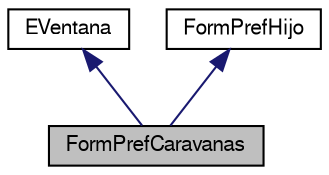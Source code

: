 digraph G
{
  bgcolor="transparent";
  edge [fontname="FreeSans",fontsize=10,labelfontname="FreeSans",labelfontsize=10];
  node [fontname="FreeSans",fontsize=10,shape=record];
  Node1 [label="FormPrefCaravanas",height=0.2,width=0.4,color="black", fillcolor="grey75", style="filled" fontcolor="black"];
  Node2 -> Node1 [dir=back,color="midnightblue",fontsize=10,style="solid",fontname="FreeSans"];
  Node2 [label="EVentana",height=0.2,width=0.4,color="black",URL="$classEVentana.html",tooltip="Ventana base de todas las ventanas."];
  Node3 -> Node1 [dir=back,color="midnightblue",fontsize=10,style="solid",fontname="FreeSans"];
  Node3 [label="FormPrefHijo",height=0.2,width=0.4,color="black",URL="$classFormPrefHijo.html",tooltip="Interfaz para los forms de configuracion."];
}
